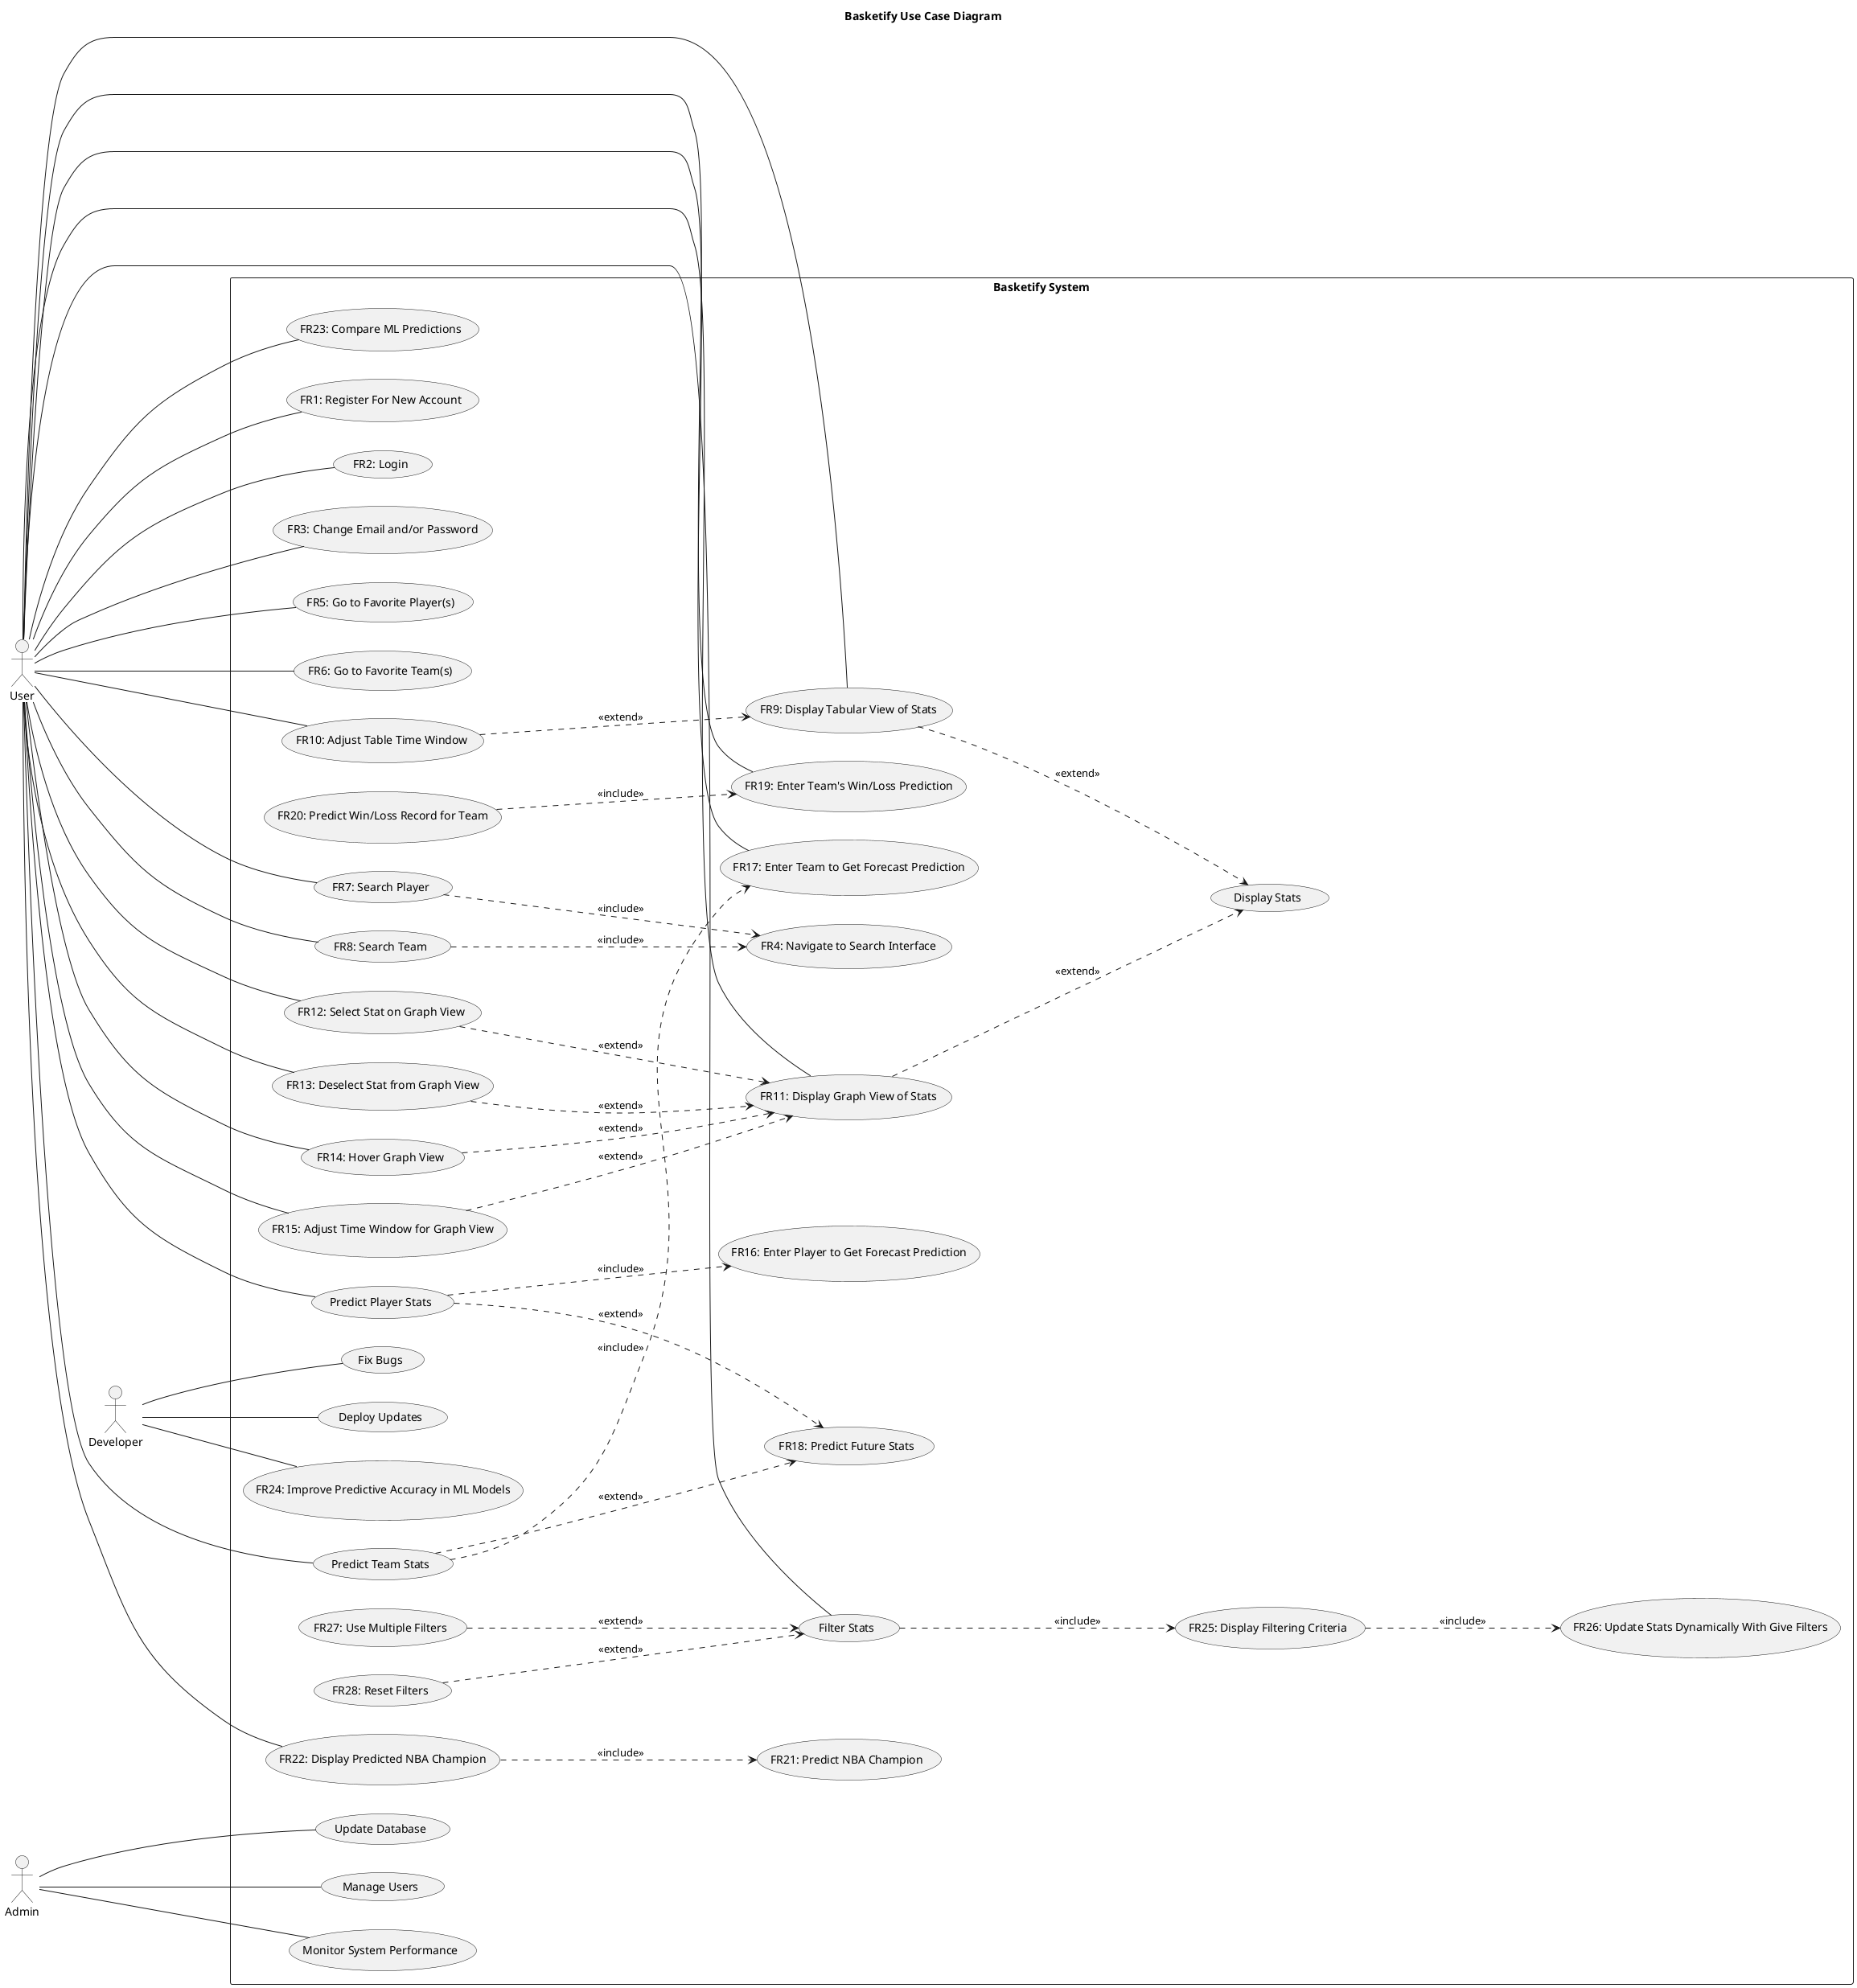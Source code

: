 @startuml Use Case
title Basketify Use Case Diagram
left to right direction

' Define Actors
actor User
actor Admin
actor Developer

' Define System Boundaries
rectangle "Basketify System" {

    ' Use cases
    usecase "FR1: Register For New Account" as UC1
    usecase "FR2: Login" as UC2
    usecase "FR3: Change Email and/or Password" as UC3
    usecase "FR4: Navigate to Search Interface" as UC4
    usecase "FR5: Go to Favorite Player(s)" as UC5
    usecase "FR6: Go to Favorite Team(s)" as UC6
    usecase "FR7: Search Player" as UC7
    usecase "FR8: Search Team" as UC8
    usecase "Display Stats" as UC9
    usecase "FR9: Display Tabular View of Stats" as UC10
    usecase "FR10: Adjust Table Time Window" as UC11
    usecase "FR11: Display Graph View of Stats" as UC12
    usecase "FR12: Select Stat on Graph View" as UC13
    usecase "FR13: Deselect Stat from Graph View" as UC14
    usecase "FR14: Hover Graph View" as UC15
    usecase "FR15: Adjust Time Window for Graph View" as UC16
    usecase "FR16: Enter Player to Get Forecast Prediction" as UC17
    usecase "FR17: Enter Team to Get Forecast Prediction" as UC18
    usecase "FR18: Predict Future Stats" as UC19
    usecase "Predict Player Stats" as UC20
    usecase "Predict Team Stats" as UC21
    usecase "FR19: Enter Team's Win/Loss Prediction" as UC22
    usecase "FR20: Predict Win/Loss Record for Team" as UC23
    usecase "FR21: Predict NBA Champion" as UC24
    usecase "FR22: Display Predicted NBA Champion" as UC25
    usecase "FR23: Compare ML Predictions" as UC26
    usecase "Filter Stats" as UC28
    usecase "FR25: Display Filtering Criteria" as UC29
    usecase "FR26: Update Stats Dynamically With Give Filters" as UC30
    usecase "FR27: Use Multiple Filters" as UC31
    usecase "FR28: Reset Filters" as UC32

    ' Admin use cases
    usecase "Manage Users" as UC33
    usecase "Monitor System Performance" as UC34
    usecase "Update Database" as UC35

    ' Developer use cases
    usecase "Deploy Updates" as UC36
    usecase "FR24: Improve Predictive Accuracy in ML Models" as UC27
    usecase "Fix Bugs" as UC37



    ' Define User Relationships
    User ---- UC1
    User ---- UC2
    User ---- UC3
    User ---- UC5
    User ---- UC6
    User ---- UC7
    User ---- UC8
    User ---- UC10
    User ---- UC11
    User ---- UC12
    User ---- UC13
    User ---- UC14
    User ---- UC15
    User ---- UC16
    User ---- UC20
    User ---- UC21
    User ---- UC18
    User ---- UC22
    User ---- UC25
    User ---- UC26
    User ---- UC28

    ' Define Admin Relationships
    Admin ---- UC33
    Admin ---- UC34
    Admin ---- UC35

    ' Define Developer Relationships
    Developer --- UC36
    Developer --- UC27
    Developer --- UC37
    
    ' Extends and Includes
    UC7 ....> UC4 : <<include>>
    UC8 ....> UC4 : <<include>>
    UC10 ....> UC9 : <<extend>>
    UC12 ....> UC9 : <<extend>>
    UC11 ....> UC10 : <<extend>> 
    UC13 ....> UC12 : <<extend>>
    UC14 ....> UC12 : <<extend>>
    UC15 ....> UC12 : <<extend>>
    UC16 ....> UC12 : <<extend>>
    UC20 ....> UC17 : <<include>>
    UC21 ....> UC18 : <<include>>
    UC20 ....> UC19 : <<extend>>
    UC21 ....> UC19 : <<extend>>
    UC23 ....> UC22 : <<include>>
    UC25 ....> UC24 : <<include>>
    UC28 ....> UC29 : <<include>>
    UC29 ....> UC30 : <<include>>
    UC31 ....> UC28 : <<extend>>
    UC32 ....> UC28 : <<extend>>

    /'
    usecase "FR7: Search Player" as UC4
    usecase "FR8: Search Team" as UC5
    usecase "View Player Stats" as UC6
    usecase "View Team Stats" as UC7
    usecase "Filter Stats" as UC8
    usecase "Visualize Data" as UC9
    usecase "FR5: Go to Favorite Player" as UC10
    usecase "FR6: Go to Favorite Team" as UC11
    usecase "Predict Player Stats" as UC12
    usecase "Predict Team Stats" as UC13
    usecase "Predict Win/Loss" as UC14
    usecase "Predict NBA Champion" as UC15
    usecase "Compare ML Predictions" as UC16
    
    ' System use cases
    usecase "Display NBA Champion" as UC23

    ' Admin use cases
    usecase "Manage Users" as UC17
    usecase "Monitor System Performance" as UC18
    usecase "Update Database" as UC19

    ' Developer use cases
    usecase "Improve ML Model" as UC20
    usecase "Deploy Updates" as UC21
    usecase "Fix Bugs" as UC22

    ' Define Relationships
    User -- UC1
    User -- UC2
    User -- UC3
    User -- UC4
    User -- UC5
    User -- UC6
    User -- UC7
    User -- UC8
    User -- UC9
    User -- UC10
    User -- UC11
    User -- UC12
    User -- UC13
    User -- UC14
    User -- UC15
    User --- UC23
    User -- UC16

    Admin -- UC17
    Admin -- UC18
    Admin -- UC19

    Developer -- UC20
    Developer -- UC21
    Developer -- UC22
    
    ML -- UC15


    ' Extensions and Includes
    UC4 ..> UC6 : <<includes>> 
    UC5 ..> UC7 : <<includes>>
    UC8 ..> UC9 : <<includes>>
    UC15 ...> UC23 : <<includes>>
    UC12 ..> UC16 : <<extends>>
    UC13 ..> UC16 : <<extends>>
    UC14 ..> UC16 : <<extends>>
    UC15 ..> UC16 : <<extends>>
    '
    '/

}

@enduml